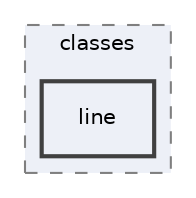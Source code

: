 digraph "C:/Users/Nikola/CLionProjects/OOP_RE/Text_Processor/classes/line"
{
 // LATEX_PDF_SIZE
  edge [fontname="Helvetica",fontsize="10",labelfontname="Helvetica",labelfontsize="10"];
  node [fontname="Helvetica",fontsize="10",shape=record];
  compound=true
  subgraph clusterdir_91f4556948e037aed8d4b2d8ffe3ce09 {
    graph [ bgcolor="#edf0f7", pencolor="grey50", style="filled,dashed,", label="classes", fontname="Helvetica", fontsize="10", URL="dir_91f4556948e037aed8d4b2d8ffe3ce09.html"]
  dir_e4b40bf4380700b985ab9d831038dbcb [shape=box, label="line", style="filled,bold,", fillcolor="#edf0f7", color="grey25", URL="dir_e4b40bf4380700b985ab9d831038dbcb.html"];
  }
}
